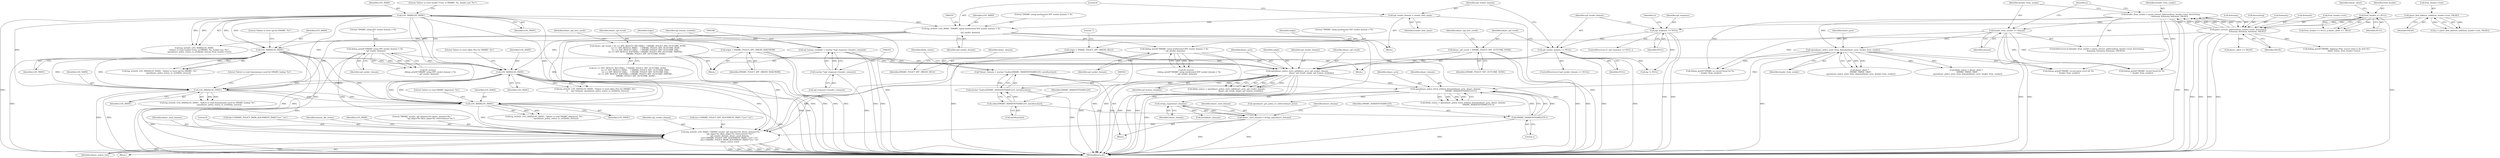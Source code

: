 digraph "0_exim_5b7a7c051c9ab9ee7c924a611f90ef2be03e0ad0@API" {
"1000667" [label="(Call,log_write(0, LOG_MAIN, \"DMARC results: spf_domain=%s dmarc_domain=%s \"\n                             \"spf_align=%s dkim_align=%s enforcement='%s'\",\n                             spf_sender_domain, dmarc_used_domain,\n                             (sa==DMARC_POLICY_SPF_ALIGNMENT_PASS) ?\"yes\":\"no\",\n                             (da==DMARC_POLICY_DKIM_ALIGNMENT_PASS)?\"yes\":\"no\",\n                             dmarc_status_text))"];
"1000224" [label="(Call,LOG_MAIN|LOG_PANIC)"];
"1000656" [label="(Call,LOG_MAIN|LOG_PANIC)"];
"1000249" [label="(Call,log_write(0, LOG_MAIN, \"DMARC using synthesized SPF sender domain = %s\n\",\n                               spf_sender_domain))"];
"1000246" [label="(Call,spf_sender_domain = sender_helo_name)"];
"1000374" [label="(Call,LOG_MAIN|LOG_PANIC)"];
"1000434" [label="(Call,LOG_MAIN|LOG_PANIC)"];
"1000569" [label="(Call,LOG_MAIN|LOG_PANIC)"];
"1000349" [label="(Call,debug_printf(\"DMARC using SPF sender domain = %s\n\", spf_sender_domain))"];
"1000362" [label="(Call,opendmarc_policy_store_spf(dmarc_pctx, spf_sender_domain,\n                                                dmarc_spf_result, origin, spf_human_readable))"];
"1000214" [label="(Call,opendmarc_policy_store_from_domain(dmarc_pctx, header_from_sender))"];
"1000184" [label="(Call,header_from_sender = parse_extract_address(from_header->text, &errormsg,\n                              &dummy, &dummy, &domain, FALSE))"];
"1000186" [label="(Call,parse_extract_address(from_header->text, &errormsg,\n                              &dummy, &dummy, &domain, FALSE))"];
"1000170" [label="(Call,parse_find_address_end(from_header->text, FALSE))"];
"1000199" [label="(Call,header_from_sender += domain)"];
"1000256" [label="(Call,debug_printf(\"DMARC using synthesized SPF sender domain = %s\n\", spf_sender_domain))"];
"1000242" [label="(Call,spf_sender_domain == NULL)"];
"1000237" [label="(Call,spf_response == NULL)"];
"1000149" [label="(Call,from_header == NULL)"];
"1000259" [label="(Call,dmarc_spf_result = DMARC_POLICY_SPF_OUTCOME_NONE)"];
"1000276" [label="(Call,dmarc_spf_result = (sr == SPF_RESULT_NEUTRAL)  ? DMARC_POLICY_SPF_OUTCOME_NONE :\n                         (sr == SPF_RESULT_PASS)     ? DMARC_POLICY_SPF_OUTCOME_PASS :\n                         (sr == SPF_RESULT_FAIL)     ? DMARC_POLICY_SPF_OUTCOME_FAIL :\n                         (sr == SPF_RESULT_SOFTFAIL) ? DMARC_POLICY_SPF_OUTCOME_TMPFAIL :\n                         DMARC_POLICY_SPF_OUTCOME_NONE)"];
"1000337" [label="(Call,origin = DMARC_POLICY_SPF_ORIGIN_MAILFROM)"];
"1000265" [label="(Call,origin = DMARC_POLICY_SPF_ORIGIN_HELO)"];
"1000340" [label="(Call,spf_human_readable = (uschar *)spf_response->header_comment)"];
"1000342" [label="(Call,(uschar *)spf_response->header_comment)"];
"1000556" [label="(Call,dmarc_used_domain = string_copy(dmarc_domain))"];
"1000558" [label="(Call,string_copy(dmarc_domain))"];
"1000550" [label="(Call,opendmarc_policy_fetch_utilized_domain(dmarc_pctx, dmarc_domain,\n        \t                                          DMARC_MAXHOSTNAMELEN-1))"];
"1000540" [label="(Call,*dmarc_domain = (uschar *)calloc(DMARC_MAXHOSTNAMELEN, sizeof(uschar)))"];
"1000542" [label="(Call,(uschar *)calloc(DMARC_MAXHOSTNAMELEN, sizeof(uschar)))"];
"1000544" [label="(Call,calloc(DMARC_MAXHOSTNAMELEN, sizeof(uschar)))"];
"1000553" [label="(Call,DMARC_MAXHOSTNAMELEN-1)"];
"1000670" [label="(Literal,\"DMARC results: spf_domain=%s dmarc_domain=%s \"\n                             \"spf_align=%s dkim_align=%s enforcement='%s'\")"];
"1000437" [label="(Literal,\"failure to store dkim (%s) for DMARC: %s\")"];
"1000377" [label="(Literal,\"failure to store spf for DMARC: %s\")"];
"1000365" [label="(Identifier,dmarc_spf_result)"];
"1000222" [label="(Call,log_write(0, LOG_MAIN|LOG_PANIC,\n                \"failure to store header From: in DMARC: %s, header was '%s'\",\n                opendmarc_policy_status_to_str(libdm_status), from_header->text))"];
"1000546" [label="(Call,sizeof(uschar))"];
"1000372" [label="(Call,log_write(0, LOG_MAIN|LOG_PANIC, \"failure to store spf for DMARC: %s\",\n                             opendmarc_policy_status_to_str(libdm_status)))"];
"1000200" [label="(Identifier,header_from_sender)"];
"1000216" [label="(Identifier,header_from_sender)"];
"1000341" [label="(Identifier,spf_human_readable)"];
"1000557" [label="(Identifier,dmarc_used_domain)"];
"1000242" [label="(Call,spf_sender_domain == NULL)"];
"1000174" [label="(Identifier,FALSE)"];
"1000512" [label="(Call,debug_printf(\"DMARC record found for %s\n\", header_from_sender))"];
"1000187" [label="(Call,from_header->text)"];
"1000149" [label="(Call,from_header == NULL)"];
"1000541" [label="(Identifier,dmarc_domain)"];
"1000258" [label="(Identifier,spf_sender_domain)"];
"1000226" [label="(Identifier,LOG_PANIC)"];
"1000225" [label="(Identifier,LOG_MAIN)"];
"1000659" [label="(Literal,\"failure to read DMARC alignment: %s\")"];
"1000214" [label="(Call,opendmarc_policy_store_from_domain(dmarc_pctx, header_from_sender))"];
"1000356" [label="(Call,dmarc_abort == FALSE)"];
"1000238" [label="(Identifier,spf_response)"];
"1000267" [label="(Identifier,DMARC_POLICY_SPF_ORIGIN_HELO)"];
"1000436" [label="(Identifier,LOG_PANIC)"];
"1000367" [label="(Identifier,spf_human_readable)"];
"1000186" [label="(Call,parse_extract_address(from_header->text, &errormsg,\n                              &dummy, &dummy, &domain, FALSE))"];
"1000266" [label="(Identifier,origin)"];
"1000119" [label="(Block,)"];
"1000215" [label="(Identifier,dmarc_pctx)"];
"1000671" [label="(Identifier,spf_sender_domain)"];
"1000300" [label="(Identifier,dmarc_spf_ares_result)"];
"1000363" [label="(Identifier,dmarc_pctx)"];
"1000654" [label="(Call,log_write(0, LOG_MAIN|LOG_PANIC, \"failure to read DMARC alignment: %s\",\n                                       opendmarc_policy_status_to_str(libdm_status)))"];
"1000577" [label="(Call,opendmarc_get_policy_to_enforce(dmarc_pctx))"];
"1000349" [label="(Call,debug_printf(\"DMARC using SPF sender domain = %s\n\", spf_sender_domain))"];
"1000194" [label="(Call,&dummy)"];
"1000673" [label="(Call,(sa==DMARC_POLICY_SPF_ALIGNMENT_PASS) ?\"yes\":\"no\")"];
"1000519" [label="(Call,debug_printf(\"DMARC record parse error for %s\n\", header_from_sender))"];
"1000270" [label="(Block,)"];
"1000236" [label="(ControlStructure,if ( spf_response == NULL ))"];
"1000253" [label="(Identifier,spf_sender_domain)"];
"1000251" [label="(Identifier,LOG_MAIN)"];
"1000272" [label="(Identifier,sr)"];
"1000698" [label="(MethodReturn,int)"];
"1000360" [label="(Call,libdm_status = opendmarc_policy_store_spf(dmarc_pctx, spf_sender_domain,\n                                                dmarc_spf_result, origin, spf_human_readable))"];
"1000268" [label="(Literal,\"\")"];
"1000554" [label="(Identifier,DMARC_MAXHOSTNAMELEN)"];
"1000190" [label="(Call,&errormsg)"];
"1000148" [label="(Call,from_header == NULL || dmarc_abort == TRUE)"];
"1000256" [label="(Call,debug_printf(\"DMARC using synthesized SPF sender domain = %s\n\", spf_sender_domain))"];
"1000672" [label="(Identifier,dmarc_used_domain)"];
"1000375" [label="(Identifier,LOG_MAIN)"];
"1000657" [label="(Identifier,LOG_MAIN)"];
"1000544" [label="(Call,calloc(DMARC_MAXHOSTNAMELEN, sizeof(uschar)))"];
"1000201" [label="(Identifier,domain)"];
"1000385" [label="(Call,sig != NULL)"];
"1000552" [label="(Identifier,dmarc_domain)"];
"1000184" [label="(Call,header_from_sender = parse_extract_address(from_header->text, &errormsg,\n                              &dummy, &dummy, &domain, FALSE))"];
"1000257" [label="(Literal,\"DMARC using synthesized SPF sender domain = %s\n\")"];
"1000250" [label="(Literal,0)"];
"1000249" [label="(Call,log_write(0, LOG_MAIN, \"DMARC using synthesized SPF sender domain = %s\n\",\n                               spf_sender_domain))"];
"1000239" [label="(Identifier,NULL)"];
"1000571" [label="(Identifier,LOG_PANIC)"];
"1000192" [label="(Call,&dummy)"];
"1000572" [label="(Literal,\"failure to read domainname used for DMARC lookup: %s\")"];
"1000685" [label="(Identifier,dmarc_status_text)"];
"1000276" [label="(Call,dmarc_spf_result = (sr == SPF_RESULT_NEUTRAL)  ? DMARC_POLICY_SPF_OUTCOME_NONE :\n                         (sr == SPF_RESULT_PASS)     ? DMARC_POLICY_SPF_OUTCOME_PASS :\n                         (sr == SPF_RESULT_FAIL)     ? DMARC_POLICY_SPF_OUTCOME_FAIL :\n                         (sr == SPF_RESULT_SOFTFAIL) ? DMARC_POLICY_SPF_OUTCOME_TMPFAIL :\n                         DMARC_POLICY_SPF_OUTCOME_NONE)"];
"1000151" [label="(Identifier,NULL)"];
"1000667" [label="(Call,log_write(0, LOG_MAIN, \"DMARC results: spf_domain=%s dmarc_domain=%s \"\n                             \"spf_align=%s dkim_align=%s enforcement='%s'\",\n                             spf_sender_domain, dmarc_used_domain,\n                             (sa==DMARC_POLICY_SPF_ALIGNMENT_PASS) ?\"yes\":\"no\",\n                             (da==DMARC_POLICY_DKIM_ALIGNMENT_PASS)?\"yes\":\"no\",\n                             dmarc_status_text))"];
"1000260" [label="(Identifier,dmarc_spf_result)"];
"1000244" [label="(Identifier,NULL)"];
"1000432" [label="(Call,log_write(0, LOG_MAIN|LOG_PANIC, \"failure to store dkim (%s) for DMARC: %s\",\n        \t\t     sig->domain, opendmarc_policy_status_to_str(libdm_status)))"];
"1000277" [label="(Identifier,dmarc_spf_result)"];
"1000241" [label="(ControlStructure,if (spf_sender_domain == NULL))"];
"1000366" [label="(Identifier,origin)"];
"1000153" [label="(Identifier,dmarc_abort)"];
"1000569" [label="(Call,LOG_MAIN|LOG_PANIC)"];
"1000337" [label="(Call,origin = DMARC_POLICY_SPF_ORIGIN_MAILFROM)"];
"1000549" [label="(Identifier,libdm_status)"];
"1000567" [label="(Call,log_write(0, LOG_MAIN|LOG_PANIC, \"failure to read domainname used for DMARC lookup: %s\",\n                                       opendmarc_policy_status_to_str(libdm_status)))"];
"1000362" [label="(Call,opendmarc_policy_store_spf(dmarc_pctx, spf_sender_domain,\n                                                dmarc_spf_result, origin, spf_human_readable))"];
"1000246" [label="(Call,spf_sender_domain = sender_helo_name)"];
"1000560" [label="(Call,free(dmarc_domain))"];
"1000347" [label="(Call,(D_receive)\n        debug_printf(\"DMARC using SPF sender domain = %s\n\", spf_sender_domain))"];
"1000265" [label="(Call,origin = DMARC_POLICY_SPF_ORIGIN_HELO)"];
"1000550" [label="(Call,opendmarc_policy_fetch_utilized_domain(dmarc_pctx, dmarc_domain,\n        \t                                          DMARC_MAXHOSTNAMELEN-1))"];
"1000540" [label="(Call,*dmarc_domain = (uschar *)calloc(DMARC_MAXHOSTNAMELEN, sizeof(uschar)))"];
"1000666" [label="(Block,)"];
"1000338" [label="(Identifier,origin)"];
"1000150" [label="(Identifier,from_header)"];
"1000350" [label="(Literal,\"DMARC using SPF sender domain = %s\n\")"];
"1000245" [label="(Block,)"];
"1000502" [label="(Call,debug_printf(\"DMARC no record found for %s\n\", header_from_sender))"];
"1000224" [label="(Call,LOG_MAIN|LOG_PANIC)"];
"1000374" [label="(Call,LOG_MAIN|LOG_PANIC)"];
"1000351" [label="(Identifier,spf_sender_domain)"];
"1000204" [label="(Identifier,p)"];
"1000561" [label="(Identifier,dmarc_domain)"];
"1000183" [label="(ControlStructure,if ((header_from_sender = parse_extract_address(from_header->text, &errormsg,\n                              &dummy, &dummy, &domain, FALSE))))"];
"1000198" [label="(Identifier,FALSE)"];
"1000247" [label="(Identifier,spf_sender_domain)"];
"1000553" [label="(Call,DMARC_MAXHOSTNAMELEN-1)"];
"1000340" [label="(Call,spf_human_readable = (uschar *)spf_response->header_comment)"];
"1000185" [label="(Identifier,header_from_sender)"];
"1000668" [label="(Literal,0)"];
"1000248" [label="(Identifier,sender_helo_name)"];
"1000263" [label="(Identifier,dmarc_spf_ares_result)"];
"1000344" [label="(Call,spf_response->header_comment)"];
"1000240" [label="(Block,)"];
"1000170" [label="(Call,parse_find_address_end(from_header->text, FALSE))"];
"1000679" [label="(Call,(da==DMARC_POLICY_DKIM_ALIGNMENT_PASS)?\"yes\":\"no\")"];
"1000168" [label="(Call,p = parse_find_address_end(from_header->text, FALSE))"];
"1000551" [label="(Identifier,dmarc_pctx)"];
"1000555" [label="(Literal,1)"];
"1000376" [label="(Identifier,LOG_PANIC)"];
"1000254" [label="(Call,(D_receive)\n          debug_printf(\"DMARC using synthesized SPF sender domain = %s\n\", spf_sender_domain))"];
"1000548" [label="(Call,libdm_status = opendmarc_policy_fetch_utilized_domain(dmarc_pctx, dmarc_domain,\n        \t                                          DMARC_MAXHOSTNAMELEN-1))"];
"1000545" [label="(Identifier,DMARC_MAXHOSTNAMELEN)"];
"1000339" [label="(Identifier,DMARC_POLICY_SPF_ORIGIN_MAILFROM)"];
"1000196" [label="(Call,&domain)"];
"1000687" [label="(Identifier,history_file_status)"];
"1000656" [label="(Call,LOG_MAIN|LOG_PANIC)"];
"1000342" [label="(Call,(uschar *)spf_response->header_comment)"];
"1000199" [label="(Call,header_from_sender += domain)"];
"1000542" [label="(Call,(uschar *)calloc(DMARC_MAXHOSTNAMELEN, sizeof(uschar)))"];
"1000364" [label="(Identifier,spf_sender_domain)"];
"1000556" [label="(Call,dmarc_used_domain = string_copy(dmarc_domain))"];
"1000278" [label="(Call,(sr == SPF_RESULT_NEUTRAL)  ? DMARC_POLICY_SPF_OUTCOME_NONE :\n                         (sr == SPF_RESULT_PASS)     ? DMARC_POLICY_SPF_OUTCOME_PASS :\n                         (sr == SPF_RESULT_FAIL)     ? DMARC_POLICY_SPF_OUTCOME_FAIL :\n                         (sr == SPF_RESULT_SOFTFAIL) ? DMARC_POLICY_SPF_OUTCOME_TMPFAIL :\n                         DMARC_POLICY_SPF_OUTCOME_NONE)"];
"1000261" [label="(Identifier,DMARC_POLICY_SPF_OUTCOME_NONE)"];
"1000558" [label="(Call,string_copy(dmarc_domain))"];
"1000570" [label="(Identifier,LOG_MAIN)"];
"1000252" [label="(Literal,\"DMARC using synthesized SPF sender domain = %s\n\")"];
"1000434" [label="(Call,LOG_MAIN|LOG_PANIC)"];
"1000211" [label="(Call,dmarc_abort ?\n    DMARC_PARSE_OKAY :\n    opendmarc_policy_store_from_domain(dmarc_pctx, header_from_sender))"];
"1000227" [label="(Literal,\"failure to store header From: in DMARC: %s, header was '%s'\")"];
"1000237" [label="(Call,spf_response == NULL)"];
"1000259" [label="(Call,dmarc_spf_result = DMARC_POLICY_SPF_OUTCOME_NONE)"];
"1000171" [label="(Call,from_header->text)"];
"1000529" [label="(Call,debug_printf(\"DMARC skipping (%d), unsure what to do with %s\",\n                        libdm_status, from_header->text))"];
"1000435" [label="(Identifier,LOG_MAIN)"];
"1000209" [label="(Call,libdm_status = dmarc_abort ?\n    DMARC_PARSE_OKAY :\n    opendmarc_policy_store_from_domain(dmarc_pctx, header_from_sender))"];
"1000669" [label="(Identifier,LOG_MAIN)"];
"1000559" [label="(Identifier,dmarc_domain)"];
"1000658" [label="(Identifier,LOG_PANIC)"];
"1000243" [label="(Identifier,spf_sender_domain)"];
"1000667" -> "1000666"  [label="AST: "];
"1000667" -> "1000685"  [label="CFG: "];
"1000668" -> "1000667"  [label="AST: "];
"1000669" -> "1000667"  [label="AST: "];
"1000670" -> "1000667"  [label="AST: "];
"1000671" -> "1000667"  [label="AST: "];
"1000672" -> "1000667"  [label="AST: "];
"1000673" -> "1000667"  [label="AST: "];
"1000679" -> "1000667"  [label="AST: "];
"1000685" -> "1000667"  [label="AST: "];
"1000687" -> "1000667"  [label="CFG: "];
"1000667" -> "1000698"  [label="DDG: "];
"1000667" -> "1000698"  [label="DDG: "];
"1000667" -> "1000698"  [label="DDG: "];
"1000667" -> "1000698"  [label="DDG: "];
"1000667" -> "1000698"  [label="DDG: "];
"1000667" -> "1000698"  [label="DDG: "];
"1000667" -> "1000698"  [label="DDG: "];
"1000224" -> "1000667"  [label="DDG: "];
"1000656" -> "1000667"  [label="DDG: "];
"1000249" -> "1000667"  [label="DDG: "];
"1000374" -> "1000667"  [label="DDG: "];
"1000434" -> "1000667"  [label="DDG: "];
"1000569" -> "1000667"  [label="DDG: "];
"1000349" -> "1000667"  [label="DDG: "];
"1000362" -> "1000667"  [label="DDG: "];
"1000256" -> "1000667"  [label="DDG: "];
"1000242" -> "1000667"  [label="DDG: "];
"1000556" -> "1000667"  [label="DDG: "];
"1000224" -> "1000222"  [label="AST: "];
"1000224" -> "1000226"  [label="CFG: "];
"1000225" -> "1000224"  [label="AST: "];
"1000226" -> "1000224"  [label="AST: "];
"1000227" -> "1000224"  [label="CFG: "];
"1000224" -> "1000698"  [label="DDG: "];
"1000224" -> "1000698"  [label="DDG: "];
"1000224" -> "1000222"  [label="DDG: "];
"1000224" -> "1000222"  [label="DDG: "];
"1000224" -> "1000249"  [label="DDG: "];
"1000224" -> "1000374"  [label="DDG: "];
"1000224" -> "1000374"  [label="DDG: "];
"1000224" -> "1000434"  [label="DDG: "];
"1000224" -> "1000434"  [label="DDG: "];
"1000224" -> "1000569"  [label="DDG: "];
"1000224" -> "1000569"  [label="DDG: "];
"1000224" -> "1000656"  [label="DDG: "];
"1000224" -> "1000656"  [label="DDG: "];
"1000656" -> "1000654"  [label="AST: "];
"1000656" -> "1000658"  [label="CFG: "];
"1000657" -> "1000656"  [label="AST: "];
"1000658" -> "1000656"  [label="AST: "];
"1000659" -> "1000656"  [label="CFG: "];
"1000656" -> "1000698"  [label="DDG: "];
"1000656" -> "1000698"  [label="DDG: "];
"1000656" -> "1000654"  [label="DDG: "];
"1000656" -> "1000654"  [label="DDG: "];
"1000249" -> "1000656"  [label="DDG: "];
"1000374" -> "1000656"  [label="DDG: "];
"1000374" -> "1000656"  [label="DDG: "];
"1000434" -> "1000656"  [label="DDG: "];
"1000434" -> "1000656"  [label="DDG: "];
"1000569" -> "1000656"  [label="DDG: "];
"1000569" -> "1000656"  [label="DDG: "];
"1000249" -> "1000245"  [label="AST: "];
"1000249" -> "1000253"  [label="CFG: "];
"1000250" -> "1000249"  [label="AST: "];
"1000251" -> "1000249"  [label="AST: "];
"1000252" -> "1000249"  [label="AST: "];
"1000253" -> "1000249"  [label="AST: "];
"1000255" -> "1000249"  [label="CFG: "];
"1000249" -> "1000698"  [label="DDG: "];
"1000249" -> "1000698"  [label="DDG: "];
"1000246" -> "1000249"  [label="DDG: "];
"1000249" -> "1000256"  [label="DDG: "];
"1000249" -> "1000374"  [label="DDG: "];
"1000249" -> "1000434"  [label="DDG: "];
"1000249" -> "1000569"  [label="DDG: "];
"1000246" -> "1000245"  [label="AST: "];
"1000246" -> "1000248"  [label="CFG: "];
"1000247" -> "1000246"  [label="AST: "];
"1000248" -> "1000246"  [label="AST: "];
"1000250" -> "1000246"  [label="CFG: "];
"1000246" -> "1000698"  [label="DDG: "];
"1000374" -> "1000372"  [label="AST: "];
"1000374" -> "1000376"  [label="CFG: "];
"1000375" -> "1000374"  [label="AST: "];
"1000376" -> "1000374"  [label="AST: "];
"1000377" -> "1000374"  [label="CFG: "];
"1000374" -> "1000698"  [label="DDG: "];
"1000374" -> "1000698"  [label="DDG: "];
"1000374" -> "1000372"  [label="DDG: "];
"1000374" -> "1000372"  [label="DDG: "];
"1000374" -> "1000434"  [label="DDG: "];
"1000374" -> "1000434"  [label="DDG: "];
"1000374" -> "1000569"  [label="DDG: "];
"1000374" -> "1000569"  [label="DDG: "];
"1000434" -> "1000432"  [label="AST: "];
"1000434" -> "1000436"  [label="CFG: "];
"1000435" -> "1000434"  [label="AST: "];
"1000436" -> "1000434"  [label="AST: "];
"1000437" -> "1000434"  [label="CFG: "];
"1000434" -> "1000698"  [label="DDG: "];
"1000434" -> "1000698"  [label="DDG: "];
"1000434" -> "1000432"  [label="DDG: "];
"1000434" -> "1000432"  [label="DDG: "];
"1000434" -> "1000569"  [label="DDG: "];
"1000434" -> "1000569"  [label="DDG: "];
"1000569" -> "1000567"  [label="AST: "];
"1000569" -> "1000571"  [label="CFG: "];
"1000570" -> "1000569"  [label="AST: "];
"1000571" -> "1000569"  [label="AST: "];
"1000572" -> "1000569"  [label="CFG: "];
"1000569" -> "1000698"  [label="DDG: "];
"1000569" -> "1000698"  [label="DDG: "];
"1000569" -> "1000567"  [label="DDG: "];
"1000569" -> "1000567"  [label="DDG: "];
"1000349" -> "1000347"  [label="AST: "];
"1000349" -> "1000351"  [label="CFG: "];
"1000350" -> "1000349"  [label="AST: "];
"1000351" -> "1000349"  [label="AST: "];
"1000347" -> "1000349"  [label="CFG: "];
"1000349" -> "1000698"  [label="DDG: "];
"1000349" -> "1000347"  [label="DDG: "];
"1000349" -> "1000347"  [label="DDG: "];
"1000349" -> "1000362"  [label="DDG: "];
"1000362" -> "1000360"  [label="AST: "];
"1000362" -> "1000367"  [label="CFG: "];
"1000363" -> "1000362"  [label="AST: "];
"1000364" -> "1000362"  [label="AST: "];
"1000365" -> "1000362"  [label="AST: "];
"1000366" -> "1000362"  [label="AST: "];
"1000367" -> "1000362"  [label="AST: "];
"1000360" -> "1000362"  [label="CFG: "];
"1000362" -> "1000698"  [label="DDG: "];
"1000362" -> "1000698"  [label="DDG: "];
"1000362" -> "1000698"  [label="DDG: "];
"1000362" -> "1000698"  [label="DDG: "];
"1000362" -> "1000360"  [label="DDG: "];
"1000362" -> "1000360"  [label="DDG: "];
"1000362" -> "1000360"  [label="DDG: "];
"1000362" -> "1000360"  [label="DDG: "];
"1000362" -> "1000360"  [label="DDG: "];
"1000214" -> "1000362"  [label="DDG: "];
"1000256" -> "1000362"  [label="DDG: "];
"1000242" -> "1000362"  [label="DDG: "];
"1000259" -> "1000362"  [label="DDG: "];
"1000276" -> "1000362"  [label="DDG: "];
"1000337" -> "1000362"  [label="DDG: "];
"1000265" -> "1000362"  [label="DDG: "];
"1000340" -> "1000362"  [label="DDG: "];
"1000362" -> "1000550"  [label="DDG: "];
"1000214" -> "1000211"  [label="AST: "];
"1000214" -> "1000216"  [label="CFG: "];
"1000215" -> "1000214"  [label="AST: "];
"1000216" -> "1000214"  [label="AST: "];
"1000211" -> "1000214"  [label="CFG: "];
"1000214" -> "1000698"  [label="DDG: "];
"1000214" -> "1000209"  [label="DDG: "];
"1000214" -> "1000209"  [label="DDG: "];
"1000214" -> "1000211"  [label="DDG: "];
"1000214" -> "1000211"  [label="DDG: "];
"1000184" -> "1000214"  [label="DDG: "];
"1000199" -> "1000214"  [label="DDG: "];
"1000214" -> "1000502"  [label="DDG: "];
"1000214" -> "1000512"  [label="DDG: "];
"1000214" -> "1000519"  [label="DDG: "];
"1000214" -> "1000550"  [label="DDG: "];
"1000184" -> "1000183"  [label="AST: "];
"1000184" -> "1000186"  [label="CFG: "];
"1000185" -> "1000184"  [label="AST: "];
"1000186" -> "1000184"  [label="AST: "];
"1000200" -> "1000184"  [label="CFG: "];
"1000204" -> "1000184"  [label="CFG: "];
"1000184" -> "1000698"  [label="DDG: "];
"1000184" -> "1000698"  [label="DDG: "];
"1000186" -> "1000184"  [label="DDG: "];
"1000186" -> "1000184"  [label="DDG: "];
"1000186" -> "1000184"  [label="DDG: "];
"1000186" -> "1000184"  [label="DDG: "];
"1000186" -> "1000184"  [label="DDG: "];
"1000184" -> "1000199"  [label="DDG: "];
"1000184" -> "1000502"  [label="DDG: "];
"1000184" -> "1000512"  [label="DDG: "];
"1000184" -> "1000519"  [label="DDG: "];
"1000186" -> "1000198"  [label="CFG: "];
"1000187" -> "1000186"  [label="AST: "];
"1000190" -> "1000186"  [label="AST: "];
"1000192" -> "1000186"  [label="AST: "];
"1000194" -> "1000186"  [label="AST: "];
"1000196" -> "1000186"  [label="AST: "];
"1000198" -> "1000186"  [label="AST: "];
"1000186" -> "1000698"  [label="DDG: "];
"1000186" -> "1000698"  [label="DDG: "];
"1000186" -> "1000698"  [label="DDG: "];
"1000186" -> "1000698"  [label="DDG: "];
"1000170" -> "1000186"  [label="DDG: "];
"1000170" -> "1000186"  [label="DDG: "];
"1000186" -> "1000222"  [label="DDG: "];
"1000186" -> "1000356"  [label="DDG: "];
"1000186" -> "1000529"  [label="DDG: "];
"1000170" -> "1000168"  [label="AST: "];
"1000170" -> "1000174"  [label="CFG: "];
"1000171" -> "1000170"  [label="AST: "];
"1000174" -> "1000170"  [label="AST: "];
"1000168" -> "1000170"  [label="CFG: "];
"1000170" -> "1000168"  [label="DDG: "];
"1000170" -> "1000168"  [label="DDG: "];
"1000199" -> "1000183"  [label="AST: "];
"1000199" -> "1000201"  [label="CFG: "];
"1000200" -> "1000199"  [label="AST: "];
"1000201" -> "1000199"  [label="AST: "];
"1000204" -> "1000199"  [label="CFG: "];
"1000199" -> "1000698"  [label="DDG: "];
"1000199" -> "1000698"  [label="DDG: "];
"1000199" -> "1000502"  [label="DDG: "];
"1000199" -> "1000512"  [label="DDG: "];
"1000199" -> "1000519"  [label="DDG: "];
"1000256" -> "1000254"  [label="AST: "];
"1000256" -> "1000258"  [label="CFG: "];
"1000257" -> "1000256"  [label="AST: "];
"1000258" -> "1000256"  [label="AST: "];
"1000254" -> "1000256"  [label="CFG: "];
"1000256" -> "1000698"  [label="DDG: "];
"1000256" -> "1000254"  [label="DDG: "];
"1000256" -> "1000254"  [label="DDG: "];
"1000242" -> "1000241"  [label="AST: "];
"1000242" -> "1000244"  [label="CFG: "];
"1000243" -> "1000242"  [label="AST: "];
"1000244" -> "1000242"  [label="AST: "];
"1000247" -> "1000242"  [label="CFG: "];
"1000260" -> "1000242"  [label="CFG: "];
"1000242" -> "1000698"  [label="DDG: "];
"1000242" -> "1000698"  [label="DDG: "];
"1000237" -> "1000242"  [label="DDG: "];
"1000242" -> "1000385"  [label="DDG: "];
"1000237" -> "1000236"  [label="AST: "];
"1000237" -> "1000239"  [label="CFG: "];
"1000238" -> "1000237"  [label="AST: "];
"1000239" -> "1000237"  [label="AST: "];
"1000243" -> "1000237"  [label="CFG: "];
"1000272" -> "1000237"  [label="CFG: "];
"1000237" -> "1000698"  [label="DDG: "];
"1000237" -> "1000698"  [label="DDG: "];
"1000149" -> "1000237"  [label="DDG: "];
"1000237" -> "1000385"  [label="DDG: "];
"1000149" -> "1000148"  [label="AST: "];
"1000149" -> "1000151"  [label="CFG: "];
"1000150" -> "1000149"  [label="AST: "];
"1000151" -> "1000149"  [label="AST: "];
"1000153" -> "1000149"  [label="CFG: "];
"1000148" -> "1000149"  [label="CFG: "];
"1000149" -> "1000698"  [label="DDG: "];
"1000149" -> "1000148"  [label="DDG: "];
"1000149" -> "1000148"  [label="DDG: "];
"1000259" -> "1000240"  [label="AST: "];
"1000259" -> "1000261"  [label="CFG: "];
"1000260" -> "1000259"  [label="AST: "];
"1000261" -> "1000259"  [label="AST: "];
"1000263" -> "1000259"  [label="CFG: "];
"1000259" -> "1000698"  [label="DDG: "];
"1000259" -> "1000698"  [label="DDG: "];
"1000276" -> "1000270"  [label="AST: "];
"1000276" -> "1000278"  [label="CFG: "];
"1000277" -> "1000276"  [label="AST: "];
"1000278" -> "1000276"  [label="AST: "];
"1000300" -> "1000276"  [label="CFG: "];
"1000276" -> "1000698"  [label="DDG: "];
"1000276" -> "1000698"  [label="DDG: "];
"1000337" -> "1000270"  [label="AST: "];
"1000337" -> "1000339"  [label="CFG: "];
"1000338" -> "1000337"  [label="AST: "];
"1000339" -> "1000337"  [label="AST: "];
"1000341" -> "1000337"  [label="CFG: "];
"1000337" -> "1000698"  [label="DDG: "];
"1000337" -> "1000698"  [label="DDG: "];
"1000265" -> "1000240"  [label="AST: "];
"1000265" -> "1000267"  [label="CFG: "];
"1000266" -> "1000265"  [label="AST: "];
"1000267" -> "1000265"  [label="AST: "];
"1000268" -> "1000265"  [label="CFG: "];
"1000265" -> "1000698"  [label="DDG: "];
"1000265" -> "1000698"  [label="DDG: "];
"1000340" -> "1000270"  [label="AST: "];
"1000340" -> "1000342"  [label="CFG: "];
"1000341" -> "1000340"  [label="AST: "];
"1000342" -> "1000340"  [label="AST: "];
"1000348" -> "1000340"  [label="CFG: "];
"1000340" -> "1000698"  [label="DDG: "];
"1000340" -> "1000698"  [label="DDG: "];
"1000342" -> "1000340"  [label="DDG: "];
"1000342" -> "1000344"  [label="CFG: "];
"1000343" -> "1000342"  [label="AST: "];
"1000344" -> "1000342"  [label="AST: "];
"1000342" -> "1000698"  [label="DDG: "];
"1000556" -> "1000119"  [label="AST: "];
"1000556" -> "1000558"  [label="CFG: "];
"1000557" -> "1000556"  [label="AST: "];
"1000558" -> "1000556"  [label="AST: "];
"1000561" -> "1000556"  [label="CFG: "];
"1000556" -> "1000698"  [label="DDG: "];
"1000556" -> "1000698"  [label="DDG: "];
"1000558" -> "1000556"  [label="DDG: "];
"1000558" -> "1000559"  [label="CFG: "];
"1000559" -> "1000558"  [label="AST: "];
"1000550" -> "1000558"  [label="DDG: "];
"1000558" -> "1000560"  [label="DDG: "];
"1000550" -> "1000548"  [label="AST: "];
"1000550" -> "1000553"  [label="CFG: "];
"1000551" -> "1000550"  [label="AST: "];
"1000552" -> "1000550"  [label="AST: "];
"1000553" -> "1000550"  [label="AST: "];
"1000548" -> "1000550"  [label="CFG: "];
"1000550" -> "1000698"  [label="DDG: "];
"1000550" -> "1000548"  [label="DDG: "];
"1000550" -> "1000548"  [label="DDG: "];
"1000550" -> "1000548"  [label="DDG: "];
"1000540" -> "1000550"  [label="DDG: "];
"1000553" -> "1000550"  [label="DDG: "];
"1000553" -> "1000550"  [label="DDG: "];
"1000550" -> "1000577"  [label="DDG: "];
"1000540" -> "1000119"  [label="AST: "];
"1000540" -> "1000542"  [label="CFG: "];
"1000541" -> "1000540"  [label="AST: "];
"1000542" -> "1000540"  [label="AST: "];
"1000549" -> "1000540"  [label="CFG: "];
"1000540" -> "1000698"  [label="DDG: "];
"1000542" -> "1000540"  [label="DDG: "];
"1000542" -> "1000544"  [label="CFG: "];
"1000543" -> "1000542"  [label="AST: "];
"1000544" -> "1000542"  [label="AST: "];
"1000542" -> "1000698"  [label="DDG: "];
"1000544" -> "1000542"  [label="DDG: "];
"1000544" -> "1000546"  [label="CFG: "];
"1000545" -> "1000544"  [label="AST: "];
"1000546" -> "1000544"  [label="AST: "];
"1000544" -> "1000553"  [label="DDG: "];
"1000553" -> "1000555"  [label="CFG: "];
"1000554" -> "1000553"  [label="AST: "];
"1000555" -> "1000553"  [label="AST: "];
"1000553" -> "1000698"  [label="DDG: "];
}
